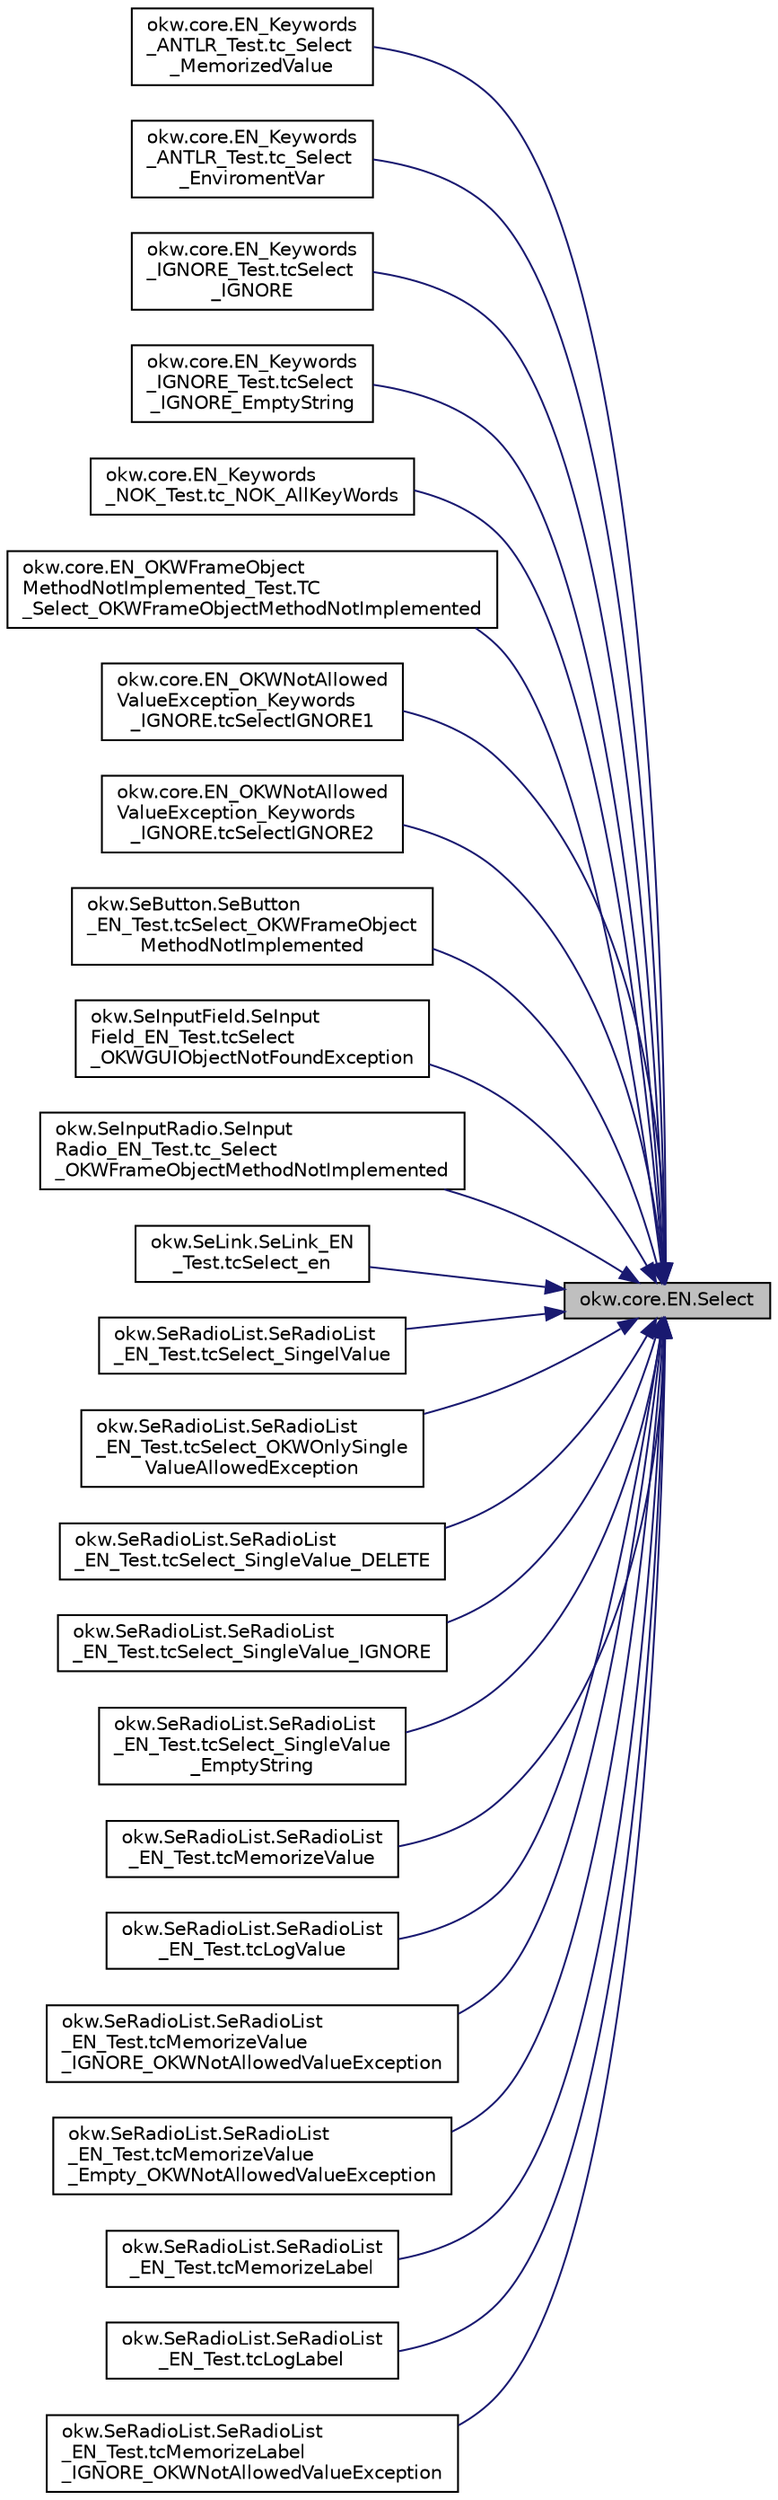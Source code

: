 digraph "okw.core.EN.Select"
{
 // INTERACTIVE_SVG=YES
 // LATEX_PDF_SIZE
  edge [fontname="Helvetica",fontsize="10",labelfontname="Helvetica",labelfontsize="10"];
  node [fontname="Helvetica",fontsize="10",shape=record];
  rankdir="RL";
  Node1319 [label="okw.core.EN.Select",height=0.2,width=0.4,color="black", fillcolor="grey75", style="filled", fontcolor="black",tooltip="Auswahl aller Zeilen einer Liste/Tabelle, welche die gegebenen Daten enthalten."];
  Node1319 -> Node1320 [dir="back",color="midnightblue",fontsize="10",style="solid",fontname="Helvetica"];
  Node1320 [label="okw.core.EN_Keywords\l_ANTLR_Test.tc_Select\l_MemorizedValue",height=0.2,width=0.4,color="black", fillcolor="white", style="filled",URL="$classokw_1_1core_1_1_e_n___keywords___a_n_t_l_r___test.html#ac0a6a39b3b4d075d2b76ebf53135917c",tooltip="Prüft das Keyword Select() mit dem Testziel ob gemerkte Werte richtig eingesetzt werden."];
  Node1319 -> Node1321 [dir="back",color="midnightblue",fontsize="10",style="solid",fontname="Helvetica"];
  Node1321 [label="okw.core.EN_Keywords\l_ANTLR_Test.tc_Select\l_EnviromentVar",height=0.2,width=0.4,color="black", fillcolor="white", style="filled",URL="$classokw_1_1core_1_1_e_n___keywords___a_n_t_l_r___test.html#a8a0b2ad269bf3c1ff4939ec38273b846",tooltip="Prüft das Keyword Select() mit dem Ziel, ob Umgebungsvariablen richtig eingesetzt werden."];
  Node1319 -> Node1322 [dir="back",color="midnightblue",fontsize="10",style="solid",fontname="Helvetica"];
  Node1322 [label="okw.core.EN_Keywords\l_IGNORE_Test.tcSelect\l_IGNORE",height=0.2,width=0.4,color="black", fillcolor="white", style="filled",URL="$classokw_1_1core_1_1_e_n___keywords___i_g_n_o_r_e___test.html#a8da9ab514086786b0846af85181e2644",tooltip="Prüft den Methodenaufruf Select mit einem einzelnen Wert. Prüft Ziel es darf nur ein Wert im List of ..."];
  Node1319 -> Node1323 [dir="back",color="midnightblue",fontsize="10",style="solid",fontname="Helvetica"];
  Node1323 [label="okw.core.EN_Keywords\l_IGNORE_Test.tcSelect\l_IGNORE_EmptyString",height=0.2,width=0.4,color="black", fillcolor="white", style="filled",URL="$classokw_1_1core_1_1_e_n___keywords___i_g_n_o_r_e___test.html#a68720b090e8f28805b258e1978bb7456",tooltip="Prüft den Methodenaufruf Select mit einem einzelnen Wert. Prüft Ziel es darf nur ein Wert im List of ..."];
  Node1319 -> Node1324 [dir="back",color="midnightblue",fontsize="10",style="solid",fontname="Helvetica"];
  Node1324 [label="okw.core.EN_Keywords\l_NOK_Test.tc_NOK_AllKeyWords",height=0.2,width=0.4,color="black", fillcolor="white", style="filled",URL="$classokw_1_1core_1_1_e_n___keywords___n_o_k___test.html#a81a960a2341dfb0e27da7871291c84dc",tooltip="Prüft methoden aufruf für einen einfachen Click."];
  Node1319 -> Node1325 [dir="back",color="midnightblue",fontsize="10",style="solid",fontname="Helvetica"];
  Node1325 [label="okw.core.EN_OKWFrameObject\lMethodNotImplemented_Test.TC\l_Select_OKWFrameObjectMethodNotImplemented",height=0.2,width=0.4,color="black", fillcolor="white", style="filled",URL="$classokw_1_1core_1_1_e_n___o_k_w_frame_object_method_not_implemented___test.html#a260201d7c01008285b79a3aa13b4ad5e",tooltip="Prüft ob die Ausnahme OKWFrameObjectMethodNotImplemented von Select() ausgelöst wird."];
  Node1319 -> Node1326 [dir="back",color="midnightblue",fontsize="10",style="solid",fontname="Helvetica"];
  Node1326 [label="okw.core.EN_OKWNotAllowed\lValueException_Keywords\l_IGNORE.tcSelectIGNORE1",height=0.2,width=0.4,color="black", fillcolor="white", style="filled",URL="$classokw_1_1core_1_1_e_n___o_k_w_not_allowed_value_exception___keywords___i_g_n_o_r_e.html#a261ed5dc091abeecb1ddc1e4de6c5f38",tooltip="Prüft ob \"${IGNORE} \" die Ausnahme okw.exceptions.OKWNotAllowedValueException auslöst."];
  Node1319 -> Node1327 [dir="back",color="midnightblue",fontsize="10",style="solid",fontname="Helvetica"];
  Node1327 [label="okw.core.EN_OKWNotAllowed\lValueException_Keywords\l_IGNORE.tcSelectIGNORE2",height=0.2,width=0.4,color="black", fillcolor="white", style="filled",URL="$classokw_1_1core_1_1_e_n___o_k_w_not_allowed_value_exception___keywords___i_g_n_o_r_e.html#aff37f5c4477f2b16002404156bf4e3f0",tooltip="Prüft ob \"\"${IGNORE}${TCN}\" die Ausnahme okw.exceptions.OKWNotAllowedValueException auslöst."];
  Node1319 -> Node1328 [dir="back",color="midnightblue",fontsize="10",style="solid",fontname="Helvetica"];
  Node1328 [label="okw.SeButton.SeButton\l_EN_Test.tcSelect_OKWFrameObject\lMethodNotImplemented",height=0.2,width=0.4,color="black", fillcolor="white", style="filled",URL="$classokw_1_1_se_button_1_1_se_button___e_n___test.html#a12322fc6248240d4d3d1281369028149",tooltip="Test des Schlüsselwortes Select( FN, Val ) für den GUI-Adapter SeButton."];
  Node1319 -> Node1329 [dir="back",color="midnightblue",fontsize="10",style="solid",fontname="Helvetica"];
  Node1329 [label="okw.SeInputField.SeInput\lField_EN_Test.tcSelect\l_OKWGUIObjectNotFoundException",height=0.2,width=0.4,color="black", fillcolor="white", style="filled",URL="$classokw_1_1_se_input_field_1_1_se_input_field___e_n___test.html#a27d58cefa1bfc6754c9183baf8d6a41b",tooltip=" "];
  Node1319 -> Node1330 [dir="back",color="midnightblue",fontsize="10",style="solid",fontname="Helvetica"];
  Node1330 [label="okw.SeInputRadio.SeInput\lRadio_EN_Test.tc_Select\l_OKWFrameObjectMethodNotImplemented",height=0.2,width=0.4,color="black", fillcolor="white", style="filled",URL="$classokw_1_1_se_input_radio_1_1_se_input_radio___e_n___test.html#ac0256e43b4982062de1c0ee7bd9a6048",tooltip="Test des Schlüsselwortes Select( FN, Val ) für den GUI-Adapter SeInputRadio."];
  Node1319 -> Node1331 [dir="back",color="midnightblue",fontsize="10",style="solid",fontname="Helvetica"];
  Node1331 [label="okw.SeLink.SeLink_EN\l_Test.tcSelect_en",height=0.2,width=0.4,color="black", fillcolor="white", style="filled",URL="$classokw_1_1_se_link_1_1_se_link___e_n___test.html#ae086374610773517ef215a0f8b4cbc89",tooltip="Prüft ob die Select die Ausnahme OKWFrameObjectMethodNotImplemented auslöst."];
  Node1319 -> Node1332 [dir="back",color="midnightblue",fontsize="10",style="solid",fontname="Helvetica"];
  Node1332 [label="okw.SeRadioList.SeRadioList\l_EN_Test.tcSelect_SingelValue",height=0.2,width=0.4,color="black", fillcolor="white", style="filled",URL="$classokw_1_1_se_radio_list_1_1_se_radio_list___e_n___test.html#a23969ca026e69f8d1f6e3a3f12911b81",tooltip="Testziel: Prüft, ob ein einzelner Wert gewählt wird."];
  Node1319 -> Node1333 [dir="back",color="midnightblue",fontsize="10",style="solid",fontname="Helvetica"];
  Node1333 [label="okw.SeRadioList.SeRadioList\l_EN_Test.tcSelect_OKWOnlySingle\lValueAllowedException",height=0.2,width=0.4,color="black", fillcolor="white", style="filled",URL="$classokw_1_1_se_radio_list_1_1_se_radio_list___e_n___test.html#a0f7471316c413b4dcedda84cff0fa204",tooltip="Prüft die Methode EN.Select() ob OKWOnlySingleValueAllowedException ausgelöst wird,..."];
  Node1319 -> Node1334 [dir="back",color="midnightblue",fontsize="10",style="solid",fontname="Helvetica"];
  Node1334 [label="okw.SeRadioList.SeRadioList\l_EN_Test.tcSelect_SingleValue_DELETE",height=0.2,width=0.4,color="black", fillcolor="white", style="filled",URL="$classokw_1_1_se_radio_list_1_1_se_radio_list___e_n___test.html#aad8526c5135cadbb9d2dcc4c144e0110",tooltip="Testziel: Prüft die Methode SeRadioList.Select."];
  Node1319 -> Node1335 [dir="back",color="midnightblue",fontsize="10",style="solid",fontname="Helvetica"];
  Node1335 [label="okw.SeRadioList.SeRadioList\l_EN_Test.tcSelect_SingleValue_IGNORE",height=0.2,width=0.4,color="black", fillcolor="white", style="filled",URL="$classokw_1_1_se_radio_list_1_1_se_radio_list___e_n___test.html#a3178015fa00344bad7ea0b9a7b2cef69",tooltip="Prüft die Methode SeRadioList.Select(), ob \"${IGNORE}\" keine Aktivität im Objekt aulösen."];
  Node1319 -> Node1336 [dir="back",color="midnightblue",fontsize="10",style="solid",fontname="Helvetica"];
  Node1336 [label="okw.SeRadioList.SeRadioList\l_EN_Test.tcSelect_SingleValue\l_EmptyString",height=0.2,width=0.4,color="black", fillcolor="white", style="filled",URL="$classokw_1_1_se_radio_list_1_1_se_radio_list___e_n___test.html#a63172bd814c8dac0eaeb226a09a70501",tooltip="Prüft die Methode SeRadioList.Select(), dass \"\" keine Aktivität im Objekt aulösen."];
  Node1319 -> Node1337 [dir="back",color="midnightblue",fontsize="10",style="solid",fontname="Helvetica"];
  Node1337 [label="okw.SeRadioList.SeRadioList\l_EN_Test.tcMemorizeValue",height=0.2,width=0.4,color="black", fillcolor="white", style="filled",URL="$classokw_1_1_se_radio_list_1_1_se_radio_list___e_n___test.html#a031bfd72643766034ade9d3148aa2cd9",tooltip="Prüft die Methode SeRadioList.MemorizeValue."];
  Node1319 -> Node1338 [dir="back",color="midnightblue",fontsize="10",style="solid",fontname="Helvetica"];
  Node1338 [label="okw.SeRadioList.SeRadioList\l_EN_Test.tcLogValue",height=0.2,width=0.4,color="black", fillcolor="white", style="filled",URL="$classokw_1_1_se_radio_list_1_1_se_radio_list___e_n___test.html#a46eb4cff82c18526c5009f3d0e3078f7",tooltip="Prüft die Methode SeRadioList.LogValue."];
  Node1319 -> Node1339 [dir="back",color="midnightblue",fontsize="10",style="solid",fontname="Helvetica"];
  Node1339 [label="okw.SeRadioList.SeRadioList\l_EN_Test.tcMemorizeValue\l_IGNORE_OKWNotAllowedValueException",height=0.2,width=0.4,color="black", fillcolor="white", style="filled",URL="$classokw_1_1_se_radio_list_1_1_se_radio_list___e_n___test.html#a6d16d45b6f05656b84ae0c422e68b734",tooltip="Prüft die Methode SeRadioList.MemorizeValue."];
  Node1319 -> Node1340 [dir="back",color="midnightblue",fontsize="10",style="solid",fontname="Helvetica"];
  Node1340 [label="okw.SeRadioList.SeRadioList\l_EN_Test.tcMemorizeValue\l_Empty_OKWNotAllowedValueException",height=0.2,width=0.4,color="black", fillcolor="white", style="filled",URL="$classokw_1_1_se_radio_list_1_1_se_radio_list___e_n___test.html#a99028d6e59c8515b720a648fd04cdf9d",tooltip="Prüft die Methode SeRadioList.MemorizeValue."];
  Node1319 -> Node1341 [dir="back",color="midnightblue",fontsize="10",style="solid",fontname="Helvetica"];
  Node1341 [label="okw.SeRadioList.SeRadioList\l_EN_Test.tcMemorizeLabel",height=0.2,width=0.4,color="black", fillcolor="white", style="filled",URL="$classokw_1_1_se_radio_list_1_1_se_radio_list___e_n___test.html#ab6da5e2d827c5e804768ff83bf7bb6ff",tooltip="Prüft die Methode SeRadioList.MemorizeValue."];
  Node1319 -> Node1342 [dir="back",color="midnightblue",fontsize="10",style="solid",fontname="Helvetica"];
  Node1342 [label="okw.SeRadioList.SeRadioList\l_EN_Test.tcLogLabel",height=0.2,width=0.4,color="black", fillcolor="white", style="filled",URL="$classokw_1_1_se_radio_list_1_1_se_radio_list___e_n___test.html#a96bd6a3fdc8d0462be6432b268d24791",tooltip="Prüft die Methode SeRadioList.LogValue."];
  Node1319 -> Node1343 [dir="back",color="midnightblue",fontsize="10",style="solid",fontname="Helvetica"];
  Node1343 [label="okw.SeRadioList.SeRadioList\l_EN_Test.tcMemorizeLabel\l_IGNORE_OKWNotAllowedValueException",height=0.2,width=0.4,color="black", fillcolor="white", style="filled",URL="$classokw_1_1_se_radio_list_1_1_se_radio_list___e_n___test.html#a4303fc17d4342ecb5458f71b8696a83b",tooltip="Prüft die Methode SeRadioList.MemorizeLabel."];
}
